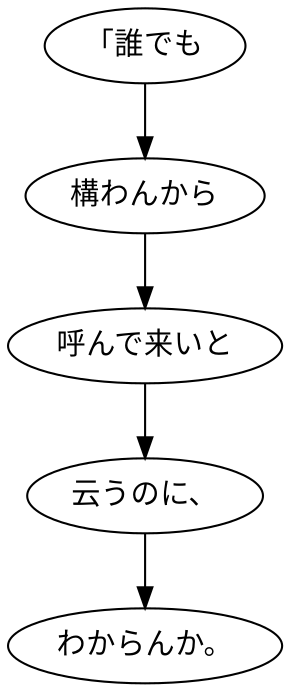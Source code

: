 digraph graph5169 {
	node0 [label="「誰でも"];
	node1 [label="構わんから"];
	node2 [label="呼んで来いと"];
	node3 [label="云うのに、"];
	node4 [label="わからんか。"];
	node0 -> node1;
	node1 -> node2;
	node2 -> node3;
	node3 -> node4;
}
